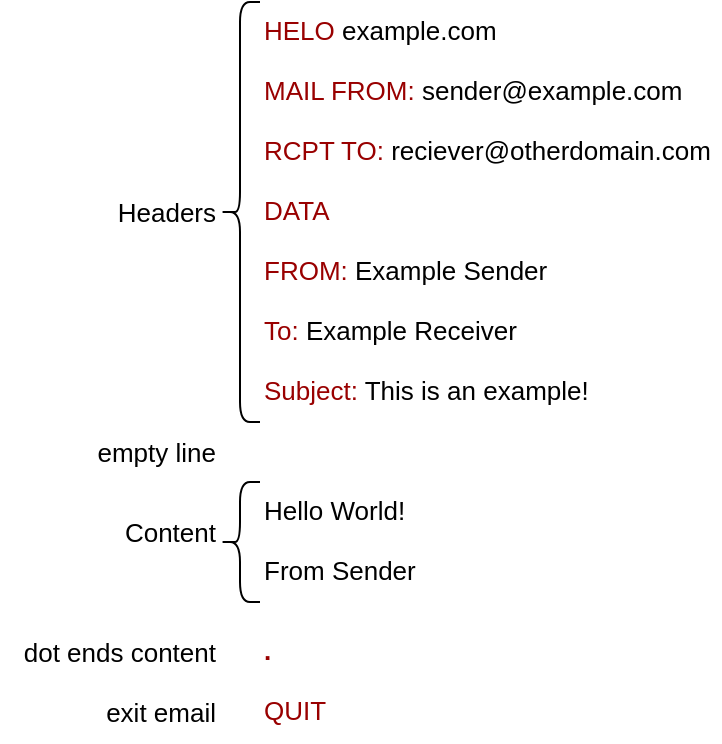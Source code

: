 <mxfile>
    <diagram id="lS7GZD7kIGKa9KMwiDvu" name="Page-1">
        <mxGraphModel dx="659" dy="930" grid="1" gridSize="10" guides="1" tooltips="1" connect="1" arrows="1" fold="1" page="1" pageScale="1" pageWidth="850" pageHeight="1100" math="0" shadow="0">
            <root>
                <mxCell id="0"/>
                <mxCell id="1" parent="0"/>
                <mxCell id="2" value="&lt;font color=&quot;#990000&quot;&gt;HELO&lt;/font&gt; example.com" style="text;whiteSpace=wrap;html=1;fontSize=13;" vertex="1" parent="1">
                    <mxGeometry x="140" y="110" width="130" height="30" as="geometry"/>
                </mxCell>
                <mxCell id="3" value="&lt;font color=&quot;#990000&quot;&gt;MAIL FROM:&lt;/font&gt; sender@example.com" style="text;whiteSpace=wrap;html=1;fontSize=13;" vertex="1" parent="1">
                    <mxGeometry x="140" y="140" width="220" height="30" as="geometry"/>
                </mxCell>
                <mxCell id="4" value="&lt;font color=&quot;#990000&quot;&gt;RCPT TO:&lt;/font&gt; reciever@otherdomain.com" style="text;whiteSpace=wrap;html=1;fontSize=13;" vertex="1" parent="1">
                    <mxGeometry x="140" y="170" width="230" height="30" as="geometry"/>
                </mxCell>
                <mxCell id="5" value="&lt;font color=&quot;#990000&quot;&gt;DATA&lt;/font&gt;" style="text;whiteSpace=wrap;html=1;fontSize=13;" vertex="1" parent="1">
                    <mxGeometry x="140" y="200" width="60" height="30" as="geometry"/>
                </mxCell>
                <mxCell id="6" value="&lt;font color=&quot;#990000&quot;&gt;FROM:&lt;/font&gt; Example Sender " style="text;whiteSpace=wrap;html=1;fontSize=13;" vertex="1" parent="1">
                    <mxGeometry x="140" y="230" width="160" height="30" as="geometry"/>
                </mxCell>
                <mxCell id="7" value="&lt;font color=&quot;#990000&quot;&gt;To:&lt;/font&gt; Example Receiver " style="text;whiteSpace=wrap;html=1;fontSize=13;" vertex="1" parent="1">
                    <mxGeometry x="140" y="260" width="140" height="30" as="geometry"/>
                </mxCell>
                <mxCell id="8" value="&lt;font color=&quot;#990000&quot;&gt;Subject:&lt;/font&gt; This is an example!" style="text;whiteSpace=wrap;html=1;fontSize=13;" vertex="1" parent="1">
                    <mxGeometry x="140" y="290" width="180" height="30" as="geometry"/>
                </mxCell>
                <mxCell id="9" value="Hello World!" style="text;whiteSpace=wrap;html=1;fontSize=13;" vertex="1" parent="1">
                    <mxGeometry x="140" y="350" width="90" height="30" as="geometry"/>
                </mxCell>
                <mxCell id="10" value="From Sender" style="text;whiteSpace=wrap;html=1;fontSize=13;" vertex="1" parent="1">
                    <mxGeometry x="140" y="380" width="100" height="30" as="geometry"/>
                </mxCell>
                <mxCell id="11" value="." style="text;whiteSpace=wrap;html=1;fontSize=13;fontColor=#990000;fontStyle=1" vertex="1" parent="1">
                    <mxGeometry x="140" y="420" width="30" height="30" as="geometry"/>
                </mxCell>
                <mxCell id="12" value="&lt;font color=&quot;#990000&quot;&gt;QUIT&lt;/font&gt;" style="text;whiteSpace=wrap;html=1;fontSize=13;" vertex="1" parent="1">
                    <mxGeometry x="140" y="450" width="50" height="30" as="geometry"/>
                </mxCell>
                <mxCell id="13" value="" style="shape=curlyBracket;whiteSpace=wrap;html=1;rounded=1;flipH=1;rotation=-180;" vertex="1" parent="1">
                    <mxGeometry x="120" y="110" width="20" height="210" as="geometry"/>
                </mxCell>
                <mxCell id="16" value="" style="shape=curlyBracket;whiteSpace=wrap;html=1;rounded=1;flipH=1;rotation=-180;" vertex="1" parent="1">
                    <mxGeometry x="120" y="350" width="20" height="60" as="geometry"/>
                </mxCell>
                <mxCell id="18" value="Headers" style="text;html=1;strokeColor=none;fillColor=none;align=right;verticalAlign=middle;whiteSpace=wrap;rounded=0;fontSize=13;" vertex="1" parent="1">
                    <mxGeometry x="60" y="200" width="60" height="30" as="geometry"/>
                </mxCell>
                <mxCell id="19" value="Content" style="text;html=1;strokeColor=none;fillColor=none;align=right;verticalAlign=middle;whiteSpace=wrap;rounded=0;fontSize=13;" vertex="1" parent="1">
                    <mxGeometry x="60" y="360" width="60" height="30" as="geometry"/>
                </mxCell>
                <mxCell id="20" value="empty line" style="text;html=1;strokeColor=none;fillColor=none;align=right;verticalAlign=middle;whiteSpace=wrap;rounded=0;fontSize=13;" vertex="1" parent="1">
                    <mxGeometry x="30" y="320" width="90" height="30" as="geometry"/>
                </mxCell>
                <mxCell id="21" value="dot ends content" style="text;html=1;strokeColor=none;fillColor=none;align=right;verticalAlign=middle;whiteSpace=wrap;rounded=0;fontSize=13;" vertex="1" parent="1">
                    <mxGeometry x="10" y="420" width="110" height="30" as="geometry"/>
                </mxCell>
                <mxCell id="22" value="exit email" style="text;html=1;strokeColor=none;fillColor=none;align=right;verticalAlign=middle;whiteSpace=wrap;rounded=0;fontSize=13;" vertex="1" parent="1">
                    <mxGeometry x="10" y="450" width="110" height="30" as="geometry"/>
                </mxCell>
            </root>
        </mxGraphModel>
    </diagram>
</mxfile>